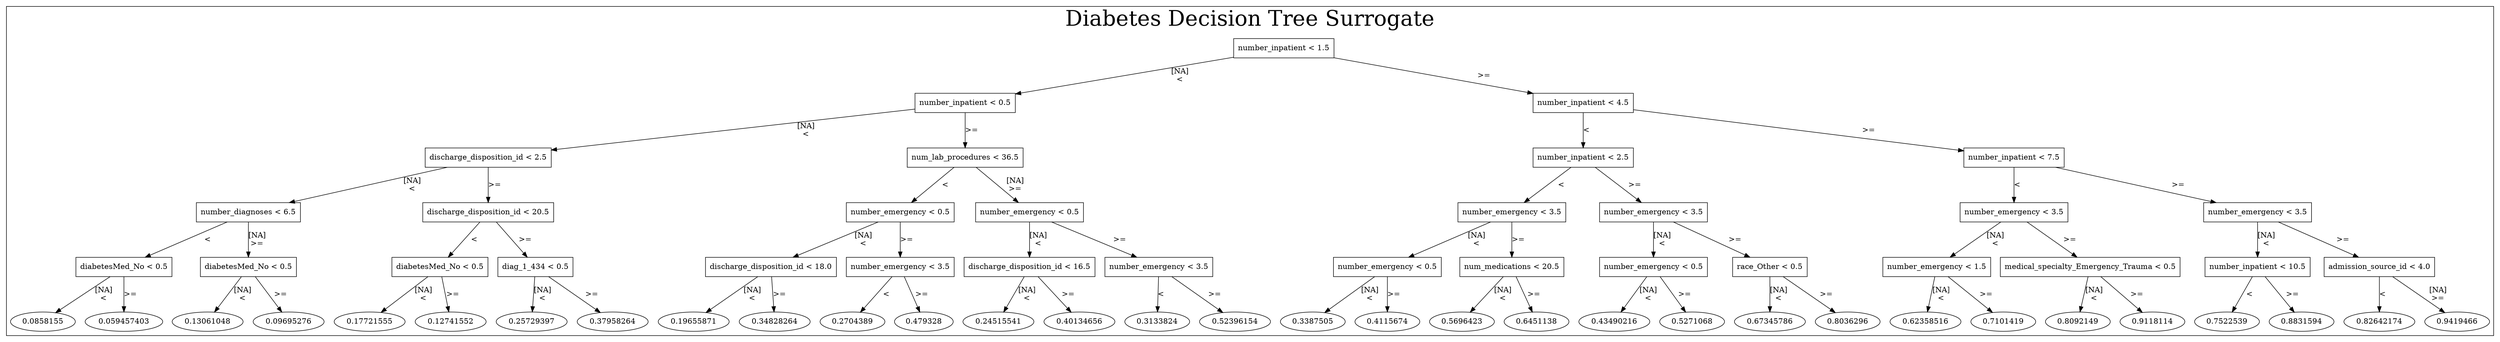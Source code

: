 /*
Generated by:
    http://https://github.com/h2oai/h2o-3/tree/master/h2o-genmodel/src/main/java/hex/genmodel/tools/PrintMojo.java
*/

/*
On a mac:

$ brew install graphviz
$ dot -Tpng file.gv -o file.png
$ open file.png
*/

digraph G {

subgraph cluster_0 {
/* Nodes */

/* Level 0 */
{
"SG_0_Node_0" [shape=box,label="number_inpatient < 1.5"]
}

/* Level 1 */
{
"SG_0_Node_1" [shape=box,label="number_inpatient < 0.5"]
"SG_0_Node_2" [shape=box,label="number_inpatient < 4.5"]
}

/* Level 2 */
{
"SG_0_Node_3" [shape=box,label="discharge_disposition_id < 2.5"]
"SG_0_Node_4" [shape=box,label="num_lab_procedures < 36.5"]
"SG_0_Node_5" [shape=box,label="number_inpatient < 2.5"]
"SG_0_Node_6" [shape=box,label="number_inpatient < 7.5"]
}

/* Level 3 */
{
"SG_0_Node_7" [shape=box,label="number_diagnoses < 6.5"]
"SG_0_Node_8" [shape=box,label="discharge_disposition_id < 20.5"]
"SG_0_Node_9" [shape=box,label="number_emergency < 0.5"]
"SG_0_Node_10" [shape=box,label="number_emergency < 0.5"]
"SG_0_Node_11" [shape=box,label="number_emergency < 3.5"]
"SG_0_Node_12" [shape=box,label="number_emergency < 3.5"]
"SG_0_Node_13" [shape=box,label="number_emergency < 3.5"]
"SG_0_Node_14" [shape=box,label="number_emergency < 3.5"]
}

/* Level 4 */
{
"SG_0_Node_15" [shape=box,label="diabetesMed_No < 0.5"]
"SG_0_Node_16" [shape=box,label="diabetesMed_No < 0.5"]
"SG_0_Node_17" [shape=box,label="diabetesMed_No < 0.5"]
"SG_0_Node_18" [shape=box,label="diag_1_434 < 0.5"]
"SG_0_Node_19" [shape=box,label="discharge_disposition_id < 18.0"]
"SG_0_Node_20" [shape=box,label="number_emergency < 3.5"]
"SG_0_Node_21" [shape=box,label="discharge_disposition_id < 16.5"]
"SG_0_Node_22" [shape=box,label="number_emergency < 3.5"]
"SG_0_Node_23" [shape=box,label="number_emergency < 0.5"]
"SG_0_Node_24" [shape=box,label="num_medications < 20.5"]
"SG_0_Node_25" [shape=box,label="number_emergency < 0.5"]
"SG_0_Node_26" [shape=box,label="race_Other < 0.5"]
"SG_0_Node_27" [shape=box,label="number_emergency < 1.5"]
"SG_0_Node_28" [shape=box,label="medical_specialty_Emergency_Trauma < 0.5"]
"SG_0_Node_29" [shape=box,label="number_inpatient < 10.5"]
"SG_0_Node_30" [shape=box,label="admission_source_id < 4.0"]
}

/* Level 5 */
{
"SG_0_Node_63" [label="0.0858155"]
"SG_0_Node_64" [label="0.059457403"]
"SG_0_Node_65" [label="0.13061048"]
"SG_0_Node_66" [label="0.09695276"]
"SG_0_Node_67" [label="0.17721555"]
"SG_0_Node_68" [label="0.12741552"]
"SG_0_Node_69" [label="0.25729397"]
"SG_0_Node_70" [label="0.37958264"]
"SG_0_Node_71" [label="0.19655871"]
"SG_0_Node_72" [label="0.34828264"]
"SG_0_Node_73" [label="0.2704389"]
"SG_0_Node_74" [label="0.479328"]
"SG_0_Node_75" [label="0.24515541"]
"SG_0_Node_76" [label="0.40134656"]
"SG_0_Node_77" [label="0.3133824"]
"SG_0_Node_78" [label="0.52396154"]
"SG_0_Node_79" [label="0.3387505"]
"SG_0_Node_80" [label="0.4115674"]
"SG_0_Node_81" [label="0.5696423"]
"SG_0_Node_82" [label="0.6451138"]
"SG_0_Node_83" [label="0.43490216"]
"SG_0_Node_84" [label="0.5271068"]
"SG_0_Node_85" [label="0.67345786"]
"SG_0_Node_86" [label="0.8036296"]
"SG_0_Node_87" [label="0.62358516"]
"SG_0_Node_88" [label="0.7101419"]
"SG_0_Node_89" [label="0.8092149"]
"SG_0_Node_90" [label="0.9118114"]
"SG_0_Node_91" [label="0.7522539"]
"SG_0_Node_92" [label="0.8831594"]
"SG_0_Node_93" [label="0.82642174"]
"SG_0_Node_94" [label="0.9419466"]
}

/* Edges */
"SG_0_Node_0" -> "SG_0_Node_1" [label="[NA]\n<\n"]
"SG_0_Node_0" -> "SG_0_Node_2" [label=">=\n"]
"SG_0_Node_2" -> "SG_0_Node_5" [label="<\n"]
"SG_0_Node_2" -> "SG_0_Node_6" [label=">=\n"]
"SG_0_Node_6" -> "SG_0_Node_13" [label="<\n"]
"SG_0_Node_6" -> "SG_0_Node_14" [label=">=\n"]
"SG_0_Node_14" -> "SG_0_Node_29" [label="[NA]\n<\n"]
"SG_0_Node_14" -> "SG_0_Node_30" [label=">=\n"]
"SG_0_Node_30" -> "SG_0_Node_93" [label="<\n"]
"SG_0_Node_30" -> "SG_0_Node_94" [label="[NA]\n>=\n"]
"SG_0_Node_29" -> "SG_0_Node_91" [label="<\n"]
"SG_0_Node_29" -> "SG_0_Node_92" [label=">=\n"]
"SG_0_Node_13" -> "SG_0_Node_27" [label="[NA]\n<\n"]
"SG_0_Node_13" -> "SG_0_Node_28" [label=">=\n"]
"SG_0_Node_28" -> "SG_0_Node_89" [label="[NA]\n<\n"]
"SG_0_Node_28" -> "SG_0_Node_90" [label=">=\n"]
"SG_0_Node_27" -> "SG_0_Node_87" [label="[NA]\n<\n"]
"SG_0_Node_27" -> "SG_0_Node_88" [label=">=\n"]
"SG_0_Node_5" -> "SG_0_Node_11" [label="<\n"]
"SG_0_Node_5" -> "SG_0_Node_12" [label=">=\n"]
"SG_0_Node_12" -> "SG_0_Node_25" [label="[NA]\n<\n"]
"SG_0_Node_12" -> "SG_0_Node_26" [label=">=\n"]
"SG_0_Node_26" -> "SG_0_Node_85" [label="[NA]\n<\n"]
"SG_0_Node_26" -> "SG_0_Node_86" [label=">=\n"]
"SG_0_Node_25" -> "SG_0_Node_83" [label="[NA]\n<\n"]
"SG_0_Node_25" -> "SG_0_Node_84" [label=">=\n"]
"SG_0_Node_11" -> "SG_0_Node_23" [label="[NA]\n<\n"]
"SG_0_Node_11" -> "SG_0_Node_24" [label=">=\n"]
"SG_0_Node_24" -> "SG_0_Node_81" [label="[NA]\n<\n"]
"SG_0_Node_24" -> "SG_0_Node_82" [label=">=\n"]
"SG_0_Node_23" -> "SG_0_Node_79" [label="[NA]\n<\n"]
"SG_0_Node_23" -> "SG_0_Node_80" [label=">=\n"]
"SG_0_Node_1" -> "SG_0_Node_3" [label="[NA]\n<\n"]
"SG_0_Node_1" -> "SG_0_Node_4" [label=">=\n"]
"SG_0_Node_4" -> "SG_0_Node_9" [label="<\n"]
"SG_0_Node_4" -> "SG_0_Node_10" [label="[NA]\n>=\n"]
"SG_0_Node_10" -> "SG_0_Node_21" [label="[NA]\n<\n"]
"SG_0_Node_10" -> "SG_0_Node_22" [label=">=\n"]
"SG_0_Node_22" -> "SG_0_Node_77" [label="<\n"]
"SG_0_Node_22" -> "SG_0_Node_78" [label=">=\n"]
"SG_0_Node_21" -> "SG_0_Node_75" [label="[NA]\n<\n"]
"SG_0_Node_21" -> "SG_0_Node_76" [label=">=\n"]
"SG_0_Node_9" -> "SG_0_Node_19" [label="[NA]\n<\n"]
"SG_0_Node_9" -> "SG_0_Node_20" [label=">=\n"]
"SG_0_Node_20" -> "SG_0_Node_73" [label="<\n"]
"SG_0_Node_20" -> "SG_0_Node_74" [label=">=\n"]
"SG_0_Node_19" -> "SG_0_Node_71" [label="[NA]\n<\n"]
"SG_0_Node_19" -> "SG_0_Node_72" [label=">=\n"]
"SG_0_Node_3" -> "SG_0_Node_7" [label="[NA]\n<\n"]
"SG_0_Node_3" -> "SG_0_Node_8" [label=">=\n"]
"SG_0_Node_8" -> "SG_0_Node_17" [label="<\n"]
"SG_0_Node_8" -> "SG_0_Node_18" [label=">=\n"]
"SG_0_Node_18" -> "SG_0_Node_69" [label="[NA]\n<\n"]
"SG_0_Node_18" -> "SG_0_Node_70" [label=">=\n"]
"SG_0_Node_17" -> "SG_0_Node_67" [label="[NA]\n<\n"]
"SG_0_Node_17" -> "SG_0_Node_68" [label=">=\n"]
"SG_0_Node_7" -> "SG_0_Node_15" [label="<\n"]
"SG_0_Node_7" -> "SG_0_Node_16" [label="[NA]\n>=\n"]
"SG_0_Node_16" -> "SG_0_Node_65" [label="[NA]\n<\n"]
"SG_0_Node_16" -> "SG_0_Node_66" [label=">=\n"]
"SG_0_Node_15" -> "SG_0_Node_63" [label="[NA]\n<\n"]
"SG_0_Node_15" -> "SG_0_Node_64" [label=">=\n"]

fontsize=40
label="Diabetes Decision Tree Surrogate"
}

}

